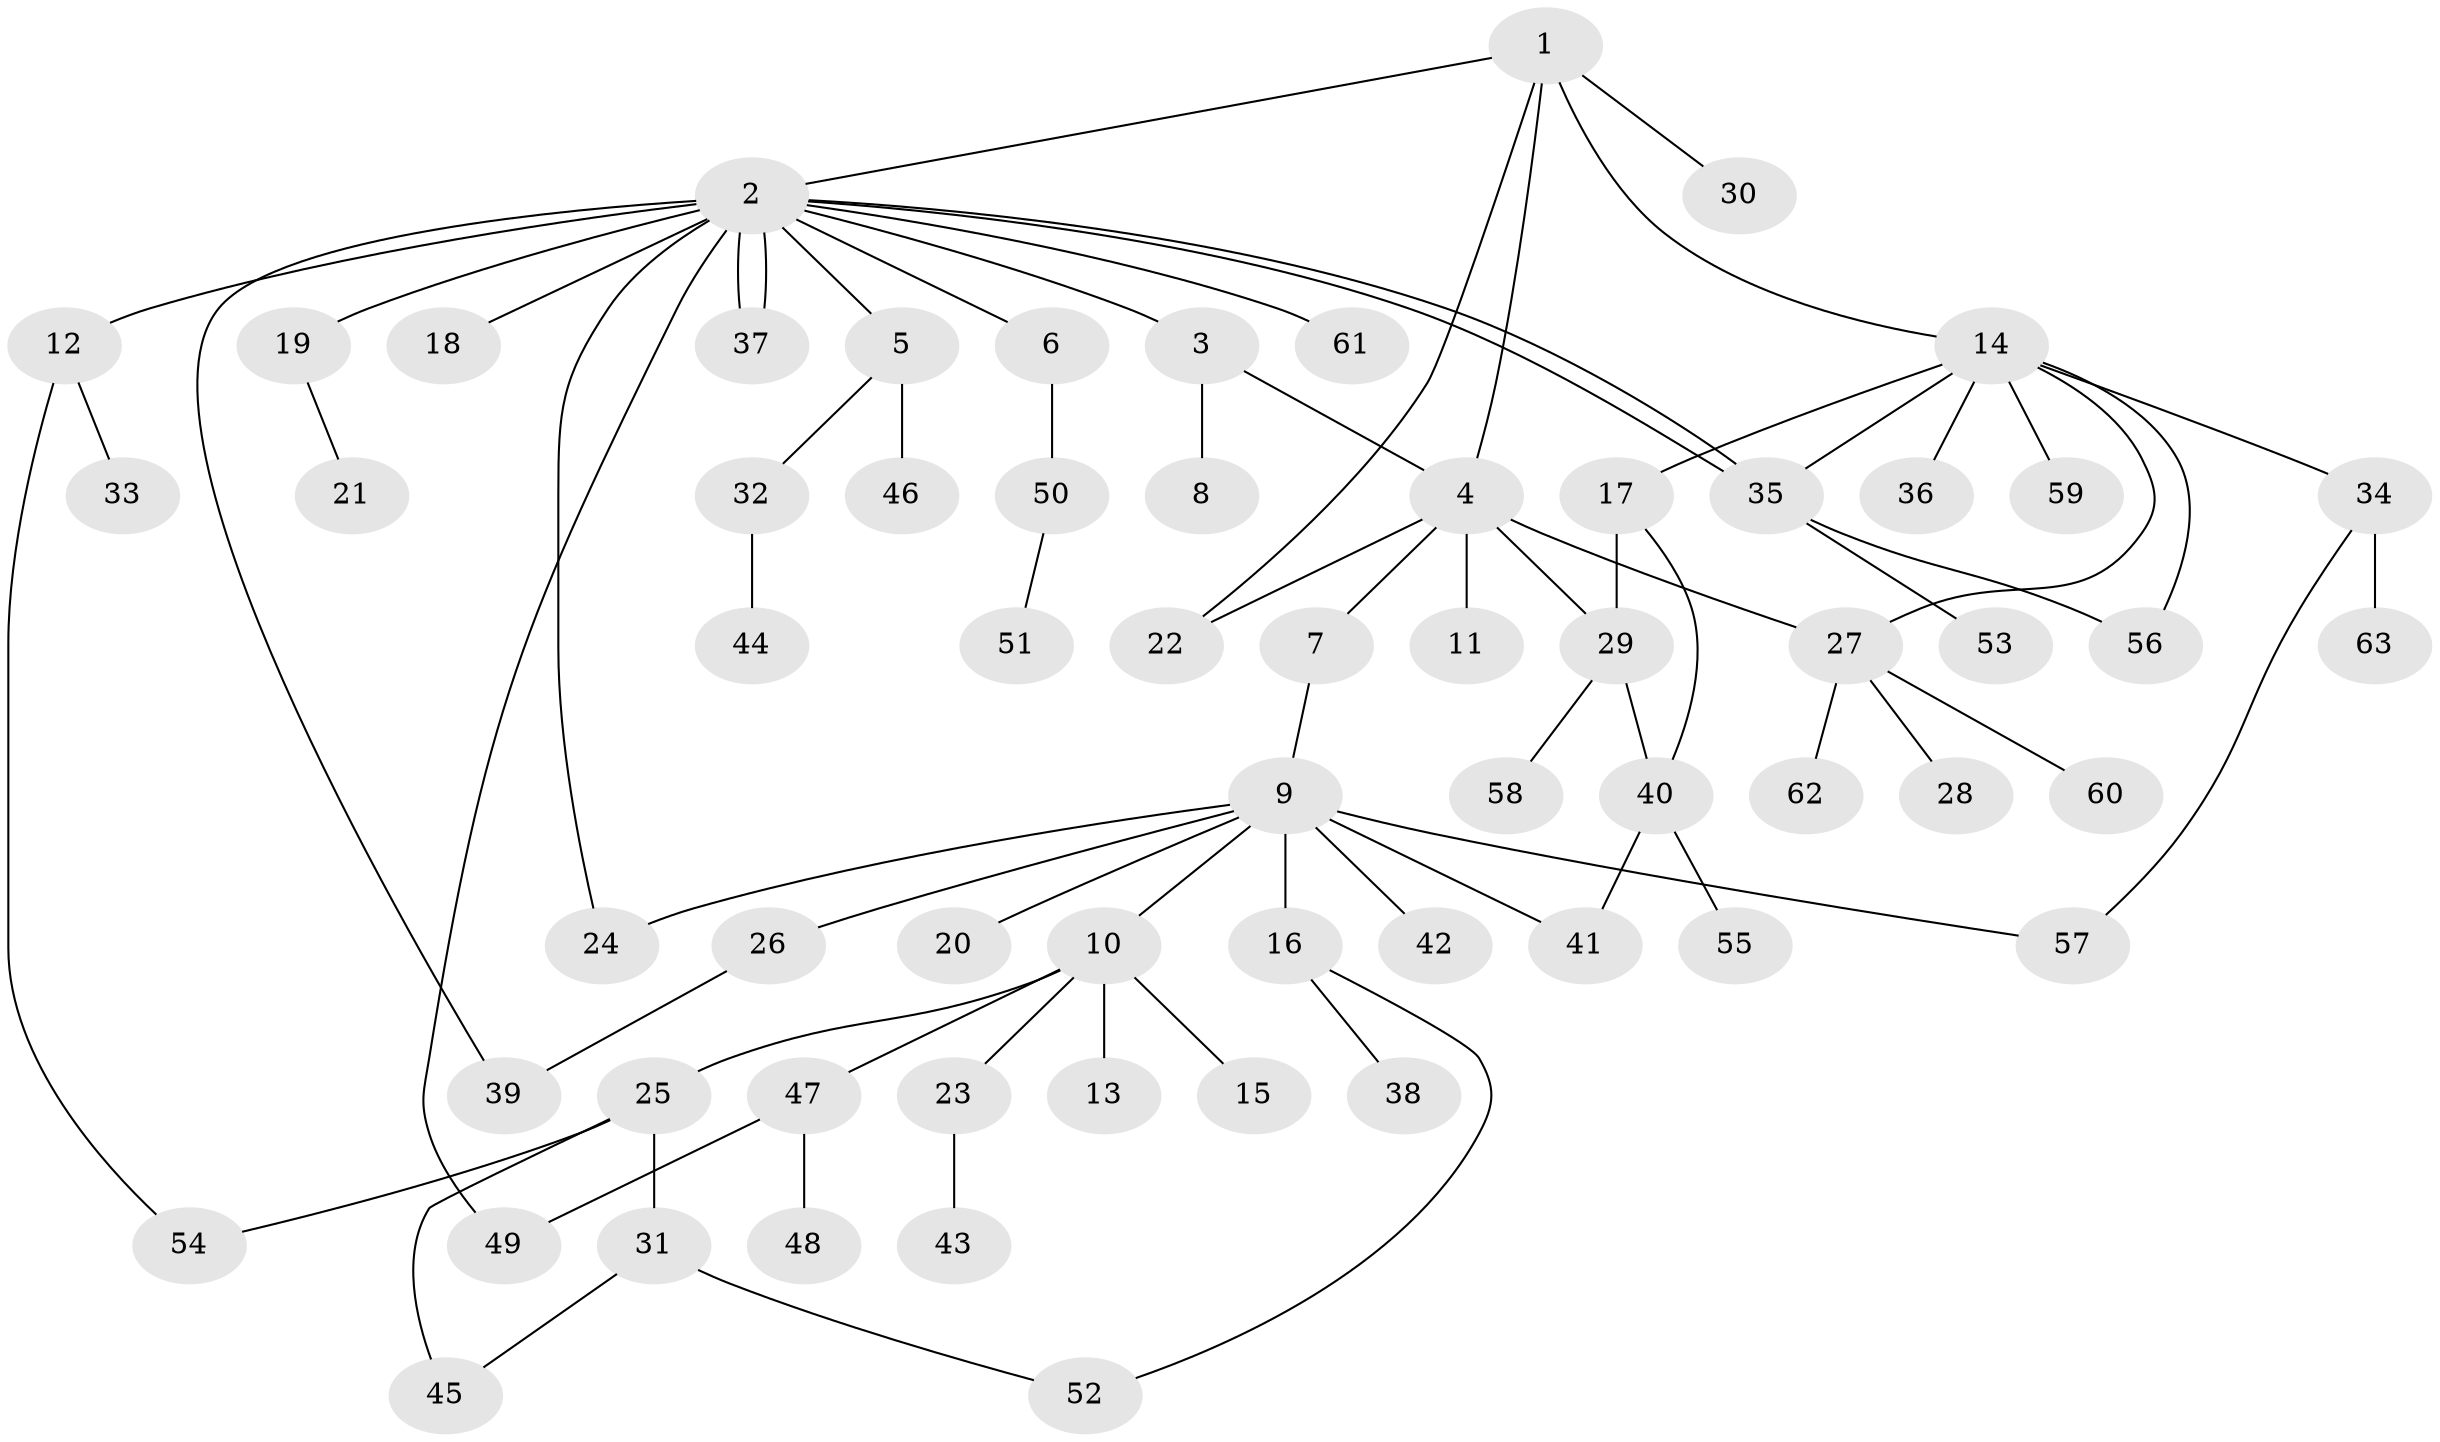 // coarse degree distribution, {5: 0.022222222222222223, 1: 0.4222222222222222, 2: 0.24444444444444444, 6: 0.044444444444444446, 3: 0.17777777777777778, 4: 0.044444444444444446, 12: 0.022222222222222223, 8: 0.022222222222222223}
// Generated by graph-tools (version 1.1) at 2025/36/03/04/25 23:36:53]
// undirected, 63 vertices, 79 edges
graph export_dot {
  node [color=gray90,style=filled];
  1;
  2;
  3;
  4;
  5;
  6;
  7;
  8;
  9;
  10;
  11;
  12;
  13;
  14;
  15;
  16;
  17;
  18;
  19;
  20;
  21;
  22;
  23;
  24;
  25;
  26;
  27;
  28;
  29;
  30;
  31;
  32;
  33;
  34;
  35;
  36;
  37;
  38;
  39;
  40;
  41;
  42;
  43;
  44;
  45;
  46;
  47;
  48;
  49;
  50;
  51;
  52;
  53;
  54;
  55;
  56;
  57;
  58;
  59;
  60;
  61;
  62;
  63;
  1 -- 2;
  1 -- 4;
  1 -- 14;
  1 -- 22;
  1 -- 30;
  2 -- 3;
  2 -- 5;
  2 -- 6;
  2 -- 12;
  2 -- 18;
  2 -- 19;
  2 -- 24;
  2 -- 35;
  2 -- 35;
  2 -- 37;
  2 -- 37;
  2 -- 39;
  2 -- 49;
  2 -- 61;
  3 -- 4;
  3 -- 8;
  4 -- 7;
  4 -- 11;
  4 -- 22;
  4 -- 27;
  4 -- 29;
  5 -- 32;
  5 -- 46;
  6 -- 50;
  7 -- 9;
  9 -- 10;
  9 -- 16;
  9 -- 20;
  9 -- 24;
  9 -- 26;
  9 -- 41;
  9 -- 42;
  9 -- 57;
  10 -- 13;
  10 -- 15;
  10 -- 23;
  10 -- 25;
  10 -- 47;
  12 -- 33;
  12 -- 54;
  14 -- 17;
  14 -- 27;
  14 -- 34;
  14 -- 35;
  14 -- 36;
  14 -- 56;
  14 -- 59;
  16 -- 38;
  16 -- 52;
  17 -- 29;
  17 -- 40;
  19 -- 21;
  23 -- 43;
  25 -- 31;
  25 -- 45;
  25 -- 54;
  26 -- 39;
  27 -- 28;
  27 -- 60;
  27 -- 62;
  29 -- 40;
  29 -- 58;
  31 -- 45;
  31 -- 52;
  32 -- 44;
  34 -- 57;
  34 -- 63;
  35 -- 53;
  35 -- 56;
  40 -- 41;
  40 -- 55;
  47 -- 48;
  47 -- 49;
  50 -- 51;
}
